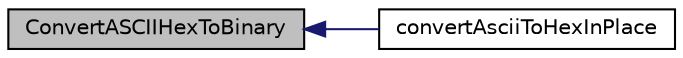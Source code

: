 digraph "ConvertASCIIHexToBinary"
{
  edge [fontname="Helvetica",fontsize="10",labelfontname="Helvetica",labelfontsize="10"];
  node [fontname="Helvetica",fontsize="10",shape=record];
  rankdir="LR";
  Node1 [label="ConvertASCIIHexToBinary",height=0.2,width=0.4,color="black", fillcolor="grey75", style="filled", fontcolor="black"];
  Node1 -> Node2 [dir="back",color="midnightblue",fontsize="10",style="solid",fontname="Helvetica"];
  Node2 [label="convertAsciiToHexInPlace",height=0.2,width=0.4,color="black", fillcolor="white", style="filled",URL="$_w_f_console_msg_handler_8c.html#a555a41b65378289d04540155e0d8d46e"];
}
